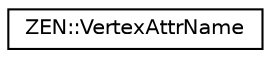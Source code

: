digraph "Graphical Class Hierarchy"
{
 // LATEX_PDF_SIZE
  edge [fontname="Helvetica",fontsize="10",labelfontname="Helvetica",labelfontsize="10"];
  node [fontname="Helvetica",fontsize="10",shape=record];
  rankdir="LR";
  Node0 [label="ZEN::VertexAttrName",height=0.2,width=0.4,color="black", fillcolor="white", style="filled",URL="$classZEN_1_1VertexAttrName.html",tooltip=" "];
}
